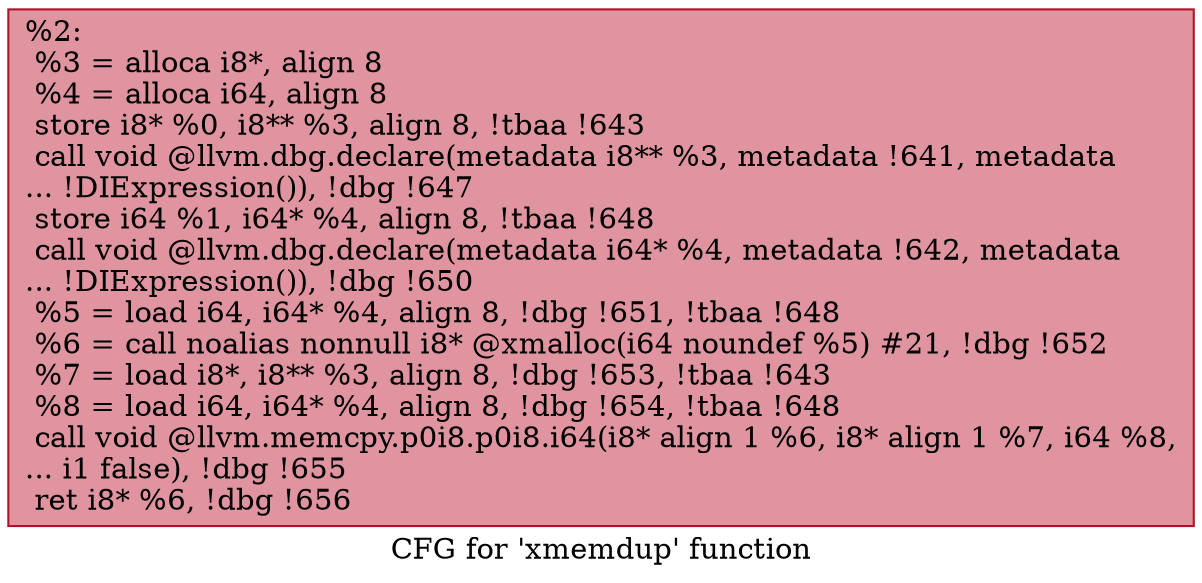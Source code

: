 digraph "CFG for 'xmemdup' function" {
	label="CFG for 'xmemdup' function";

	Node0x1661120 [shape=record,color="#b70d28ff", style=filled, fillcolor="#b70d2870",label="{%2:\l  %3 = alloca i8*, align 8\l  %4 = alloca i64, align 8\l  store i8* %0, i8** %3, align 8, !tbaa !643\l  call void @llvm.dbg.declare(metadata i8** %3, metadata !641, metadata\l... !DIExpression()), !dbg !647\l  store i64 %1, i64* %4, align 8, !tbaa !648\l  call void @llvm.dbg.declare(metadata i64* %4, metadata !642, metadata\l... !DIExpression()), !dbg !650\l  %5 = load i64, i64* %4, align 8, !dbg !651, !tbaa !648\l  %6 = call noalias nonnull i8* @xmalloc(i64 noundef %5) #21, !dbg !652\l  %7 = load i8*, i8** %3, align 8, !dbg !653, !tbaa !643\l  %8 = load i64, i64* %4, align 8, !dbg !654, !tbaa !648\l  call void @llvm.memcpy.p0i8.p0i8.i64(i8* align 1 %6, i8* align 1 %7, i64 %8,\l... i1 false), !dbg !655\l  ret i8* %6, !dbg !656\l}"];
}
